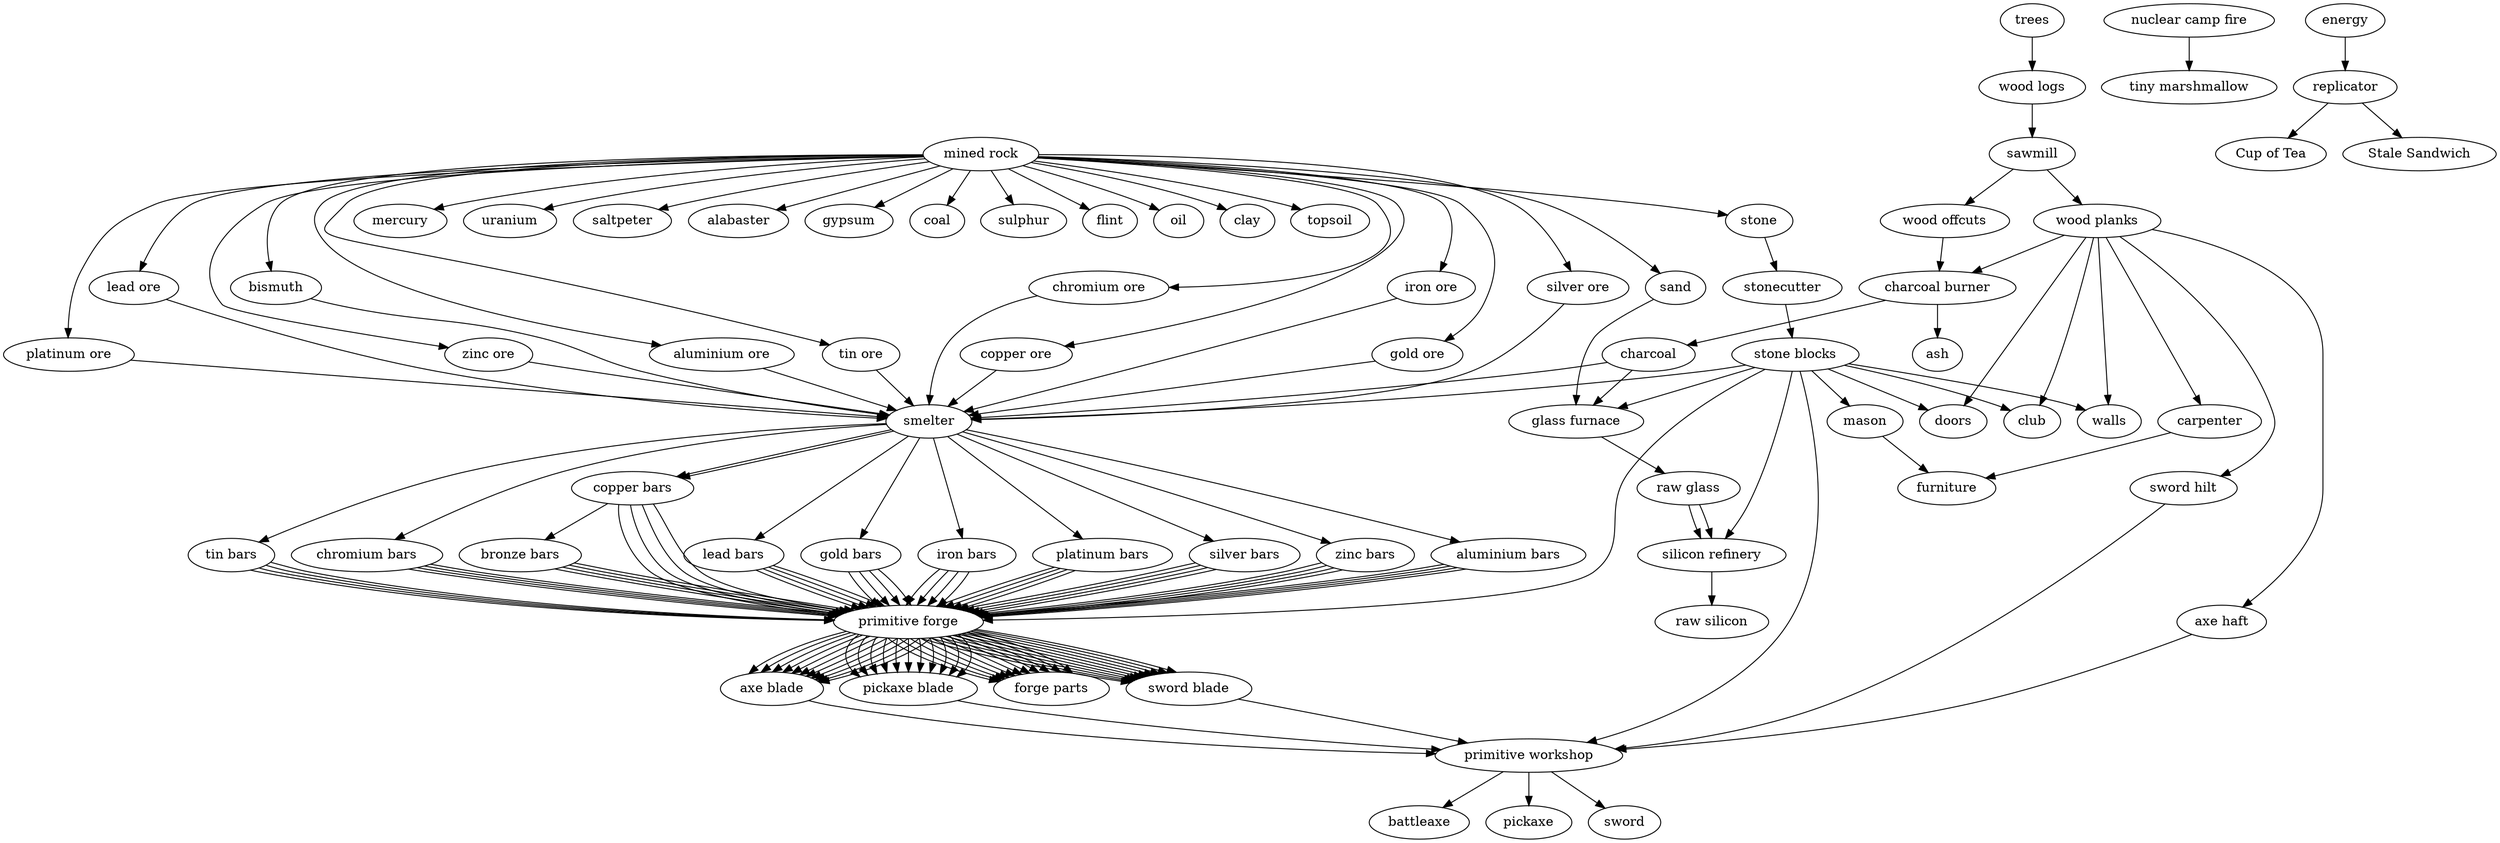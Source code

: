 digraph G {
	trees -> "wood logs" -> sawmill -> "wood planks" -> carpenter -> furniture
	"wood planks" -> "charcoal burner"
	"wood planks" -> walls
	"wood planks" -> doors
	"wood planks" -> club
	"wood planks" -> "axe haft"
	"wood planks" -> "sword hilt"
	sawmill -> "wood offcuts" -> "charcoal burner" -> charcoal
	"charcoal burner" -> ash

	stone -> stonecutter -> "stone blocks" -> mason -> furniture
	"stone blocks" -> "glass furnace"
	"stone blocks" -> smelter
	"stone blocks" -> walls
	"stone blocks" -> doors
	"stone blocks" -> club

	sand -> "glass furnace" -> "raw glass"
	"raw glass" -> "silicon refinery"
	"stone blocks" -> "silicon refinery"
	"raw glass" -> "silicon refinery" -> "raw silicon"

	charcoal -> smelter
	charcoal -> "glass furnace"

	"stone blocks" -> "primitive forge"
	"stone blocks" -> "primitive workshop"

	"mined rock" -> stone
	"mined rock" -> "aluminium ore"
	"mined rock" -> "tin ore"
	"mined rock" -> "chromium ore"
	"mined rock" -> "copper ore"
	"mined rock" -> "lead ore"
	"mined rock" -> "gold ore"
	"mined rock" -> "iron ore"
	"mined rock" -> "platinum ore"
	"mined rock" -> "silver ore"
	"mined rock" -> "zinc ore"
	"mined rock" -> bismuth
	"mined rock" -> mercury
	"mined rock" -> uranium
	"mined rock" -> saltpeter
	"mined rock" -> alabaster
	"mined rock" -> gypsum
	"mined rock" -> coal
	"mined rock" -> sulphur
	"mined rock" -> flint
	"mined rock" -> sand
	"mined rock" -> oil
	"mined rock" -> clay
	"mined rock" -> topsoil

	"aluminium ore" -> smelter -> "aluminium bars"
	"tin ore" -> smelter -> "tin bars"
	"chromium ore" -> smelter -> "chromium bars"
	"copper ore" -> smelter -> "copper bars"
	"lead ore" -> smelter -> "lead bars"
	"gold ore" -> smelter -> "gold bars"
	"iron ore" -> smelter -> "iron bars"
	"platinum ore" -> smelter -> "platinum bars"
	"silver ore" -> smelter -> "silver bars"
	"zinc ore" -> smelter -> "zinc bars"

	bismuth -> smelter -> "copper bars" -> "bronze bars"

	"nuclear camp fire" -> "tiny marshmallow"

	energy -> replicator
	replicator -> "Cup of Tea"
	replicator -> "Stale Sandwich"

	"aluminium bars" -> "primitive forge" -> "axe blade"
	"tin bars" -> "primitive forge" -> "axe blade"
	"chromium bars" -> "primitive forge" -> "axe blade"
	"copper bars" -> "primitive forge" -> "axe blade"
	"lead bars" -> "primitive forge" -> "axe blade"
	"gold bars" -> "primitive forge" -> "axe blade"
	"iron bars" -> "primitive forge" -> "axe blade"
	"platinum bars" -> "primitive forge" -> "axe blade"
	"silver bars" -> "primitive forge" -> "axe blade"
	"zinc bars" -> "primitive forge" -> "axe blade"
	"bronze bars" -> "primitive forge" -> "axe blade"

	"aluminium bars" -> "primitive forge" -> "pickaxe blade"
	"tin bars" -> "primitive forge" -> "pickaxe blade"
	"chromium bars" -> "primitive forge" -> "pickaxe blade"
	"copper bars" -> "primitive forge" -> "pickaxe blade"
	"lead bars" -> "primitive forge" -> "pickaxe blade"
	"gold bars" -> "primitive forge" -> "pickaxe blade"
	"iron bars" -> "primitive forge" -> "pickaxe blade"
	"platinum bars" -> "primitive forge" -> "pickaxe blade"
	"silver bars" -> "primitive forge" -> "pickaxe blade"
	"zinc bars" -> "primitive forge" -> "pickaxe blade"
	"bronze bars" -> "primitive forge" -> "pickaxe blade"

	"aluminium bars" -> "primitive forge" -> "sword blade"
	"tin bars" -> "primitive forge" -> "sword blade"
	"chromium bars" -> "primitive forge" -> "sword blade"
	"copper bars" -> "primitive forge" -> "sword blade"
	"lead bars" -> "primitive forge" -> "sword blade"
	"gold bars" -> "primitive forge" -> "sword blade"
	"iron bars" -> "primitive forge" -> "sword blade"
	"platinum bars" -> "primitive forge" -> "sword blade"
	"silver bars" -> "primitive forge" -> "sword blade"
	"zinc bars" -> "primitive forge" -> "sword blade"
	"bronze bars" -> "primitive forge" -> "sword blade"

	"axe blade" -> "primitive workshop" -> battleaxe
	"axe haft" -> "primitive workshop"
	"pickaxe blade" -> "primitive workshop" -> pickaxe
	"sword blade" -> "primitive workshop" -> sword
	"sword hilt" -> "primitive workshop"

	"aluminium bars" -> "primitive forge" -> "forge parts"
	"tin bars" -> "primitive forge" -> "forge parts"
	"chromium bars" -> "primitive forge" -> "forge parts"
	"copper bars" -> "primitive forge" -> "forge parts"
	"lead bars" -> "primitive forge" -> "forge parts"
	"gold bars" -> "primitive forge" -> "forge parts"
	"iron bars" -> "primitive forge" -> "forge parts"
	"platinum bars" -> "primitive forge" -> "forge parts"
	"silver bars" -> "primitive forge" -> "forge parts"
	"zinc bars" -> "primitive forge" -> "forge parts"
	"bronze bars" -> "primitive forge" -> "forge parts"
}
